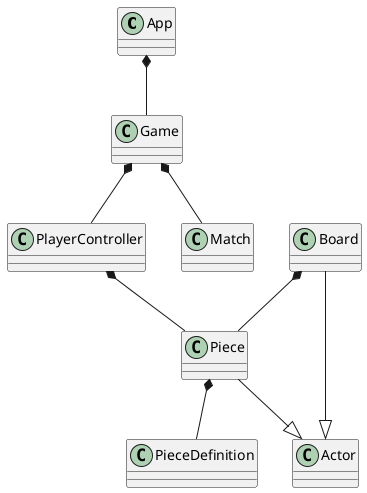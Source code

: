 @startuml

class App
{

}

class Game
{
}

class PlayerController
{
}

class Match
{
}

class Piece
{
}

class PieceDefinition
{
}

class Board
{
}

class Actor
{
}

Piece --|> Actor
Board --|> Actor
App *-- Game
Game *-- Match
Game *-- PlayerController
Board *-- Piece
PlayerController *-- Piece
Piece *-- PieceDefinition

@enduml

